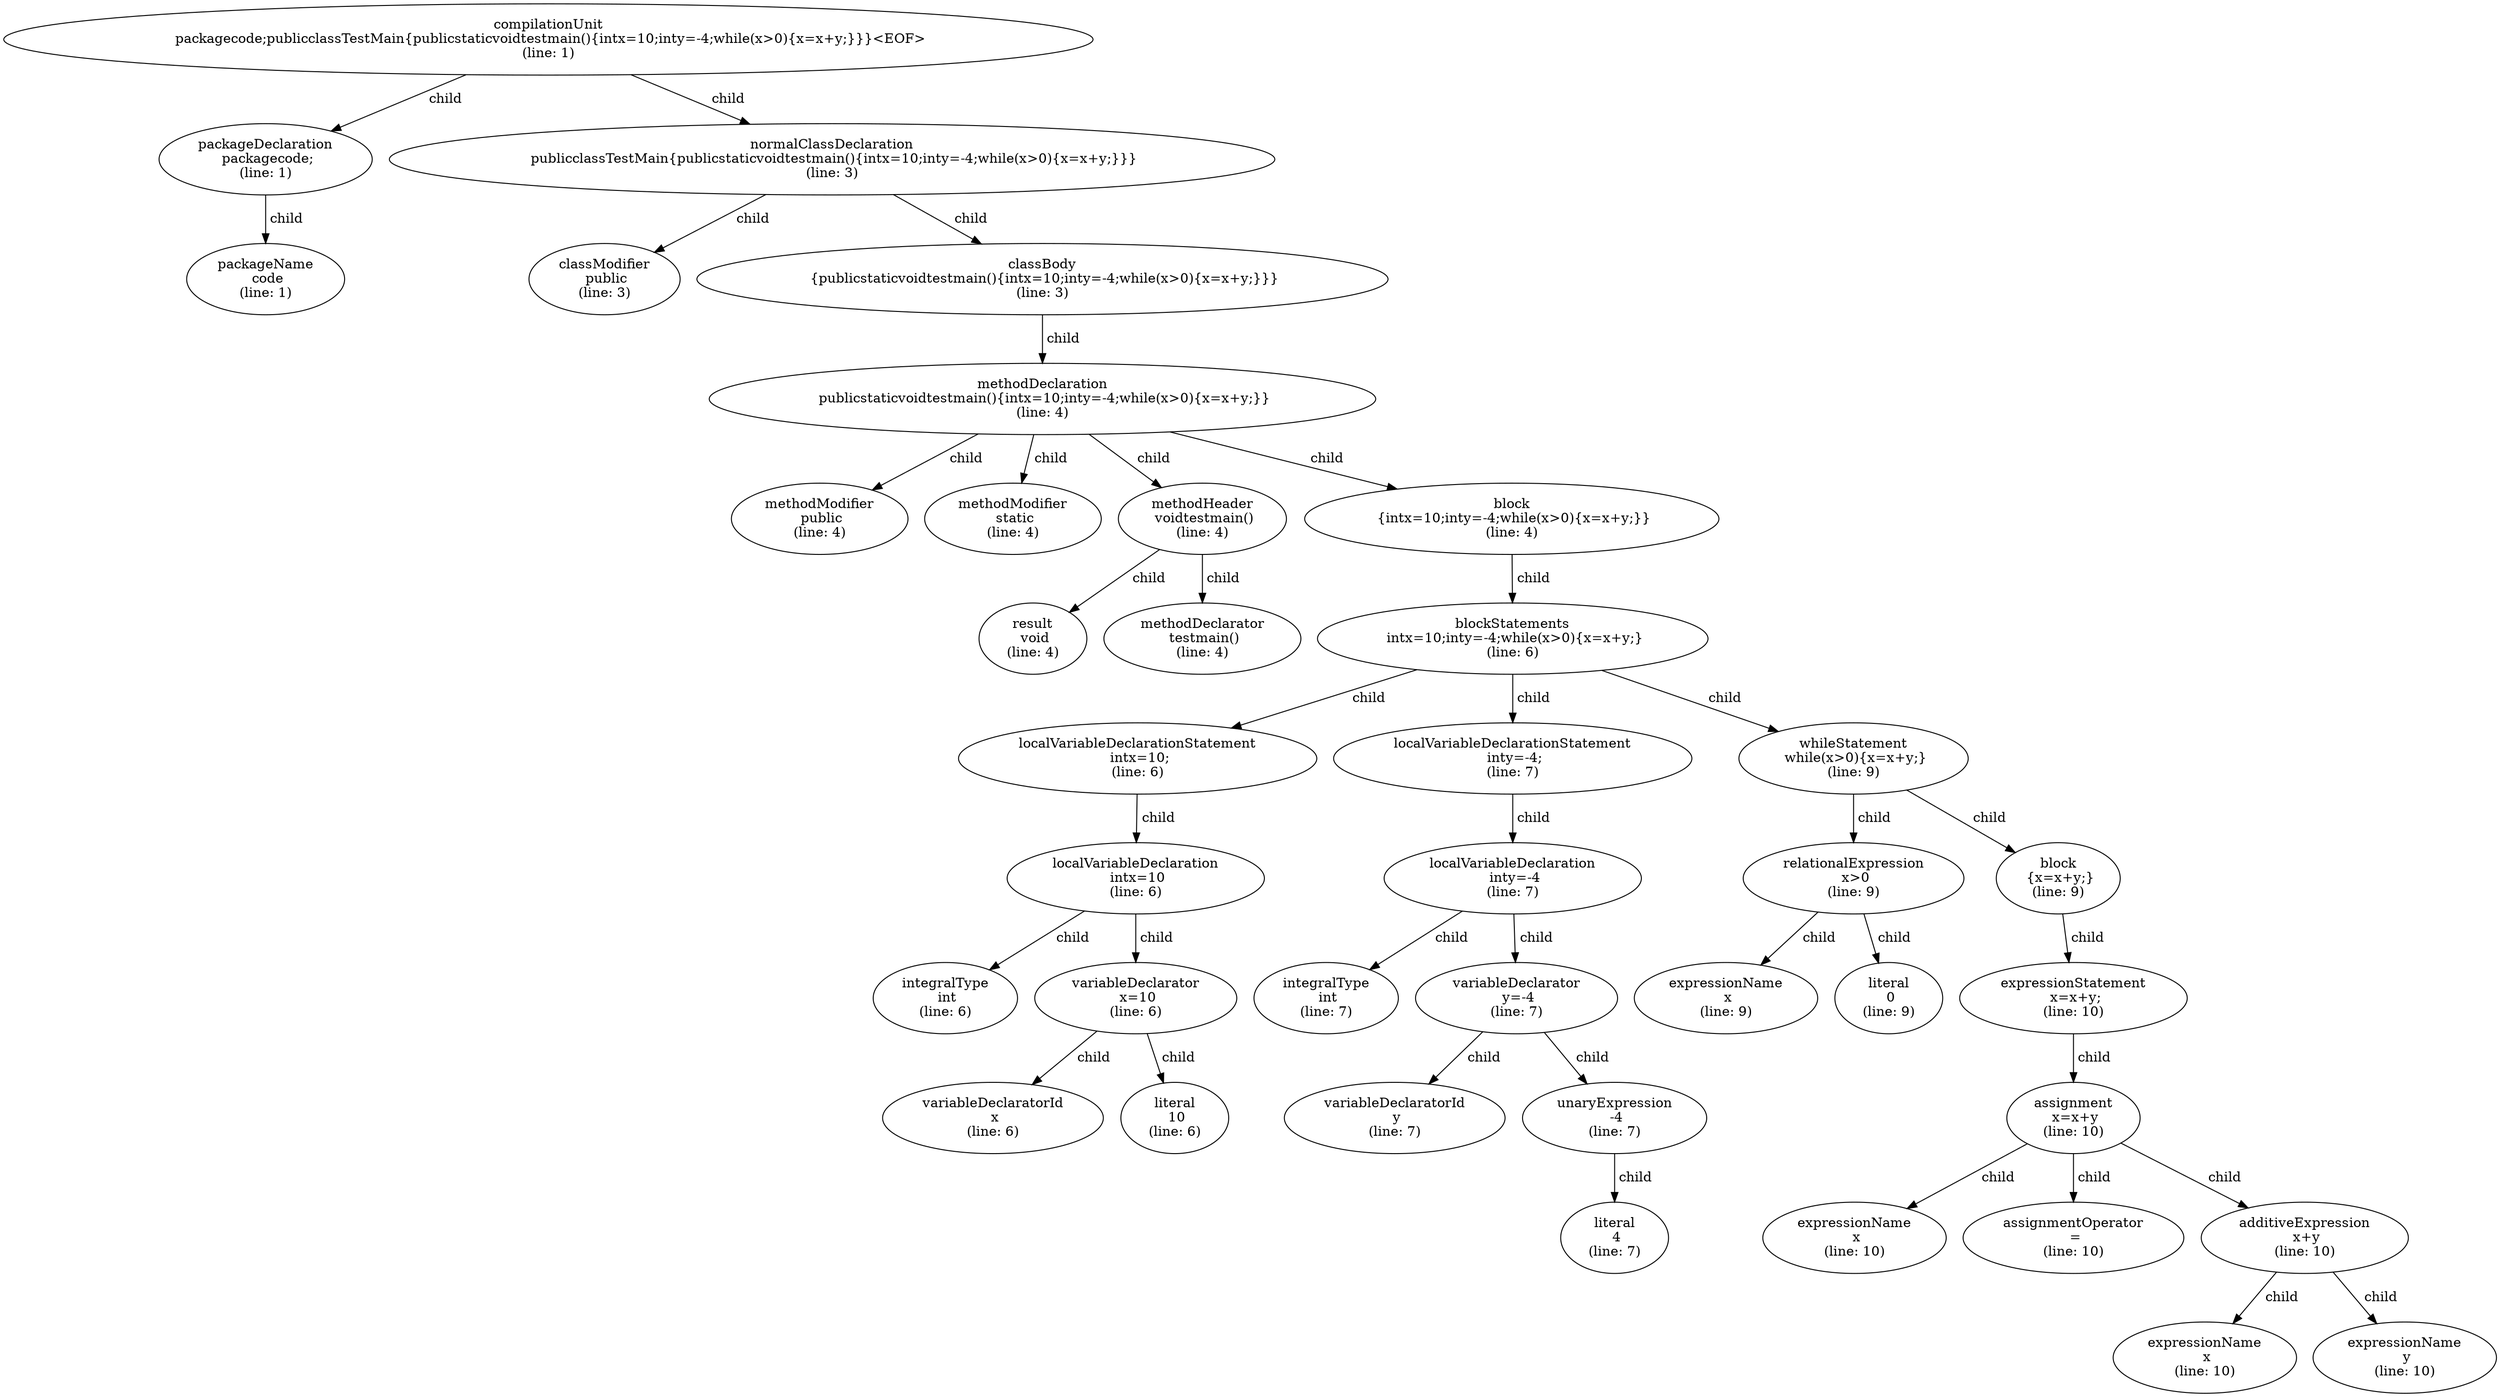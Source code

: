digraph G {
00[label="compilationUnit\n packagecode;publicclassTestMain{publicstaticvoidtestmain(){intx=10;inty=-4;while(x>0){x=x+y;}}}<EOF>\n (line: 1) "]
11[label="packageDeclaration\n packagecode;\n (line: 1) "]
22[label="packageName\n code\n (line: 1) "]
13[label="normalClassDeclaration\n publicclassTestMain{publicstaticvoidtestmain(){intx=10;inty=-4;while(x>0){x=x+y;}}}\n (line: 3) "]
24[label="classModifier\n public\n (line: 3) "]
25[label="classBody\n {publicstaticvoidtestmain(){intx=10;inty=-4;while(x>0){x=x+y;}}}\n (line: 3) "]
36[label="methodDeclaration\n publicstaticvoidtestmain(){intx=10;inty=-4;while(x>0){x=x+y;}}\n (line: 4) "]
47[label="methodModifier\n public\n (line: 4) "]
48[label="methodModifier\n static\n (line: 4) "]
49[label="methodHeader\n voidtestmain()\n (line: 4) "]
510[label="result\n void\n (line: 4) "]
511[label="methodDeclarator\n testmain()\n (line: 4) "]
412[label="block\n {intx=10;inty=-4;while(x>0){x=x+y;}}\n (line: 4) "]
513[label="blockStatements\n intx=10;inty=-4;while(x>0){x=x+y;}\n (line: 6) "]
614[label="localVariableDeclarationStatement\n intx=10;\n (line: 6) "]
715[label="localVariableDeclaration\n intx=10\n (line: 6) "]
816[label="integralType\n int\n (line: 6) "]
817[label="variableDeclarator\n x=10\n (line: 6) "]
918[label="variableDeclaratorId\n x\n (line: 6) "]
919[label="literal\n 10\n (line: 6) "]
620[label="localVariableDeclarationStatement\n inty=-4;\n (line: 7) "]
721[label="localVariableDeclaration\n inty=-4\n (line: 7) "]
822[label="integralType\n int\n (line: 7) "]
823[label="variableDeclarator\n y=-4\n (line: 7) "]
924[label="variableDeclaratorId\n y\n (line: 7) "]
925[label="unaryExpression\n -4\n (line: 7) "]
1026[label="literal\n 4\n (line: 7) "]
627[label="whileStatement\n while(x>0){x=x+y;}\n (line: 9) "]
728[label="relationalExpression\n x>0\n (line: 9) "]
829[label="expressionName\n x\n (line: 9) "]
830[label="literal\n 0\n (line: 9) "]
731[label="block\n {x=x+y;}\n (line: 9) "]
832[label="expressionStatement\n x=x+y;\n (line: 10) "]
933[label="assignment\n x=x+y\n (line: 10) "]
1034[label="expressionName\n x\n (line: 10) "]
1035[label="assignmentOperator\n =\n (line: 10) "]
1036[label="additiveExpression\n x+y\n (line: 10) "]
1137[label="expressionName\n x\n (line: 10) "]
1138[label="expressionName\n y\n (line: 10) "]
00->11 [label=" child"]
11->22 [label=" child"]
00->13 [label=" child"]
13->24 [label=" child"]
13->25 [label=" child"]
25->36 [label=" child"]
36->47 [label=" child"]
36->48 [label=" child"]
36->49 [label=" child"]
49->510 [label=" child"]
49->511 [label=" child"]
36->412 [label=" child"]
412->513 [label=" child"]
513->614 [label=" child"]
614->715 [label=" child"]
715->816 [label=" child"]
715->817 [label=" child"]
817->918 [label=" child"]
817->919 [label=" child"]
513->620 [label=" child"]
620->721 [label=" child"]
721->822 [label=" child"]
721->823 [label=" child"]
823->924 [label=" child"]
823->925 [label=" child"]
925->1026 [label=" child"]
513->627 [label=" child"]
627->728 [label=" child"]
728->829 [label=" child"]
728->830 [label=" child"]
627->731 [label=" child"]
731->832 [label=" child"]
832->933 [label=" child"]
933->1034 [label=" child"]
933->1035 [label=" child"]
933->1036 [label=" child"]
1036->1137 [label=" child"]
1036->1138 [label=" child"]
}
